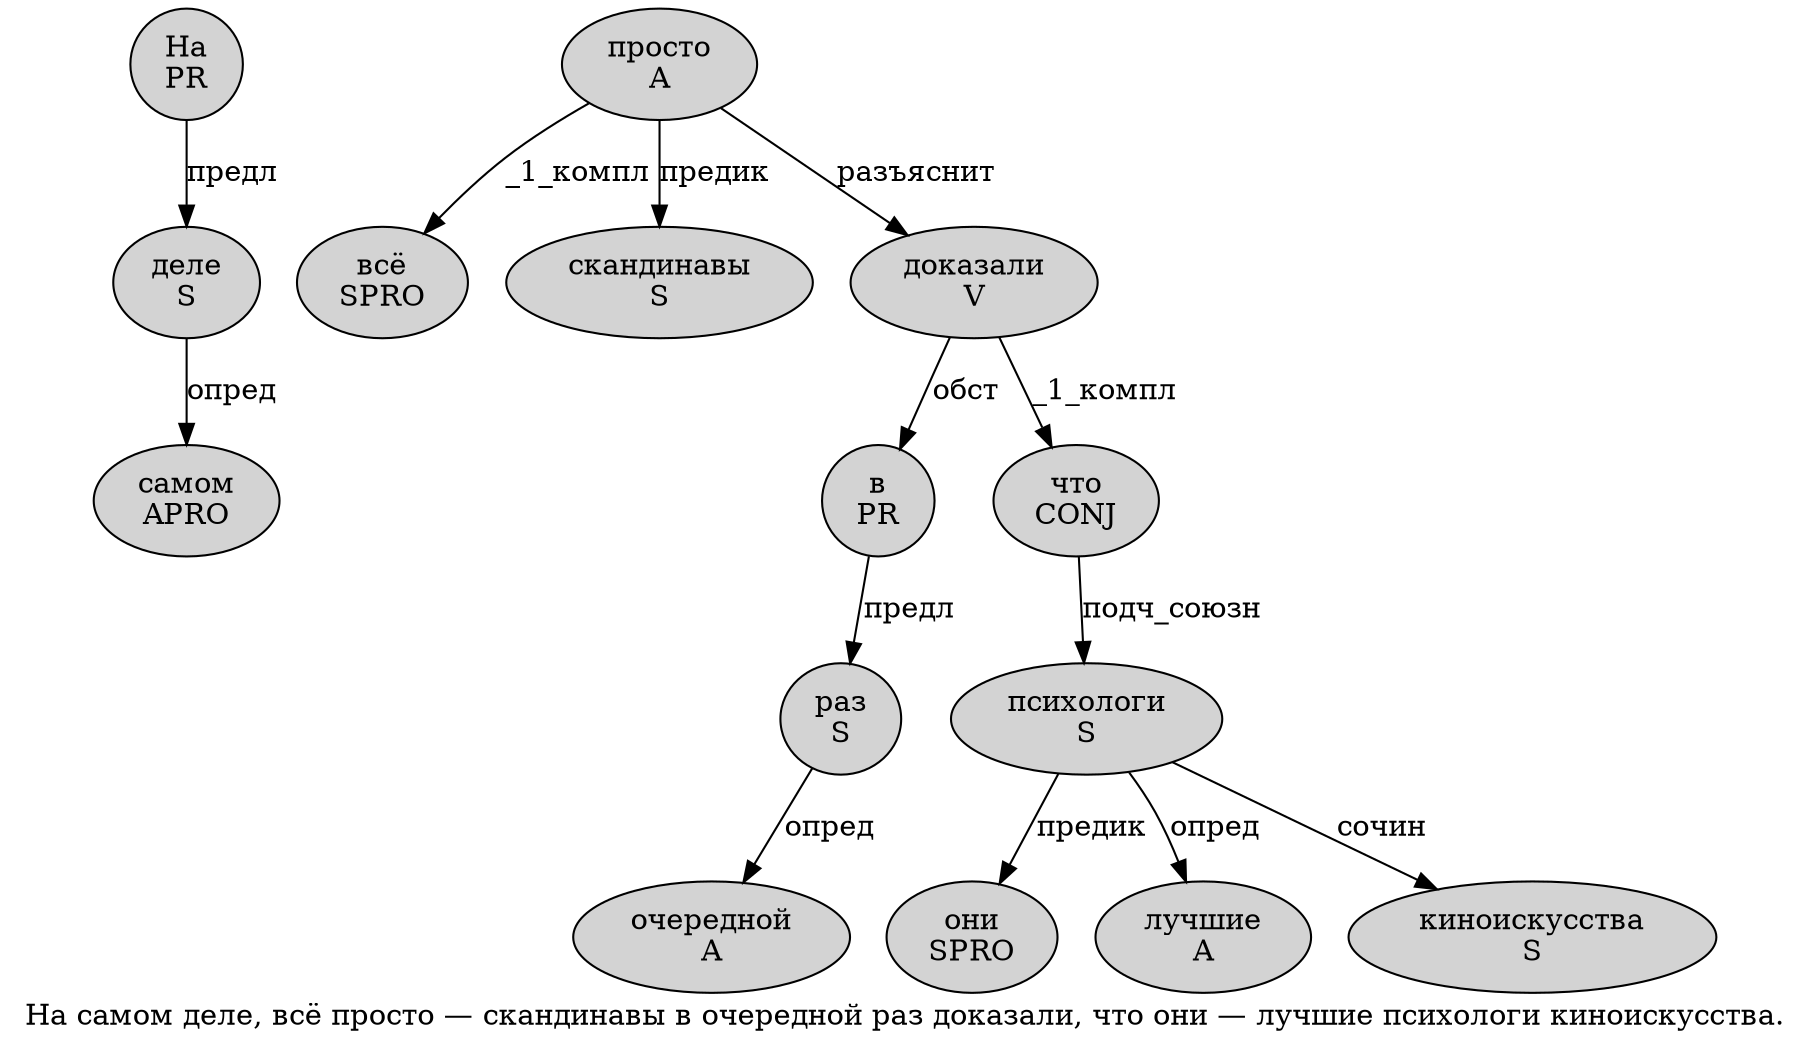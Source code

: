 digraph SENTENCE_1567 {
	graph [label="На самом деле, всё просто — скандинавы в очередной раз доказали, что они — лучшие психологи киноискусства."]
	node [style=filled]
		0 [label="На
PR" color="" fillcolor=lightgray penwidth=1 shape=ellipse]
		1 [label="самом
APRO" color="" fillcolor=lightgray penwidth=1 shape=ellipse]
		2 [label="деле
S" color="" fillcolor=lightgray penwidth=1 shape=ellipse]
		4 [label="всё
SPRO" color="" fillcolor=lightgray penwidth=1 shape=ellipse]
		5 [label="просто
A" color="" fillcolor=lightgray penwidth=1 shape=ellipse]
		7 [label="скандинавы
S" color="" fillcolor=lightgray penwidth=1 shape=ellipse]
		8 [label="в
PR" color="" fillcolor=lightgray penwidth=1 shape=ellipse]
		9 [label="очередной
A" color="" fillcolor=lightgray penwidth=1 shape=ellipse]
		10 [label="раз
S" color="" fillcolor=lightgray penwidth=1 shape=ellipse]
		11 [label="доказали
V" color="" fillcolor=lightgray penwidth=1 shape=ellipse]
		13 [label="что
CONJ" color="" fillcolor=lightgray penwidth=1 shape=ellipse]
		14 [label="они
SPRO" color="" fillcolor=lightgray penwidth=1 shape=ellipse]
		16 [label="лучшие
A" color="" fillcolor=lightgray penwidth=1 shape=ellipse]
		17 [label="психологи
S" color="" fillcolor=lightgray penwidth=1 shape=ellipse]
		18 [label="киноискусства
S" color="" fillcolor=lightgray penwidth=1 shape=ellipse]
			2 -> 1 [label="опред"]
			17 -> 14 [label="предик"]
			17 -> 16 [label="опред"]
			17 -> 18 [label="сочин"]
			8 -> 10 [label="предл"]
			10 -> 9 [label="опред"]
			11 -> 8 [label="обст"]
			11 -> 13 [label="_1_компл"]
			0 -> 2 [label="предл"]
			13 -> 17 [label="подч_союзн"]
			5 -> 4 [label="_1_компл"]
			5 -> 7 [label="предик"]
			5 -> 11 [label="разъяснит"]
}